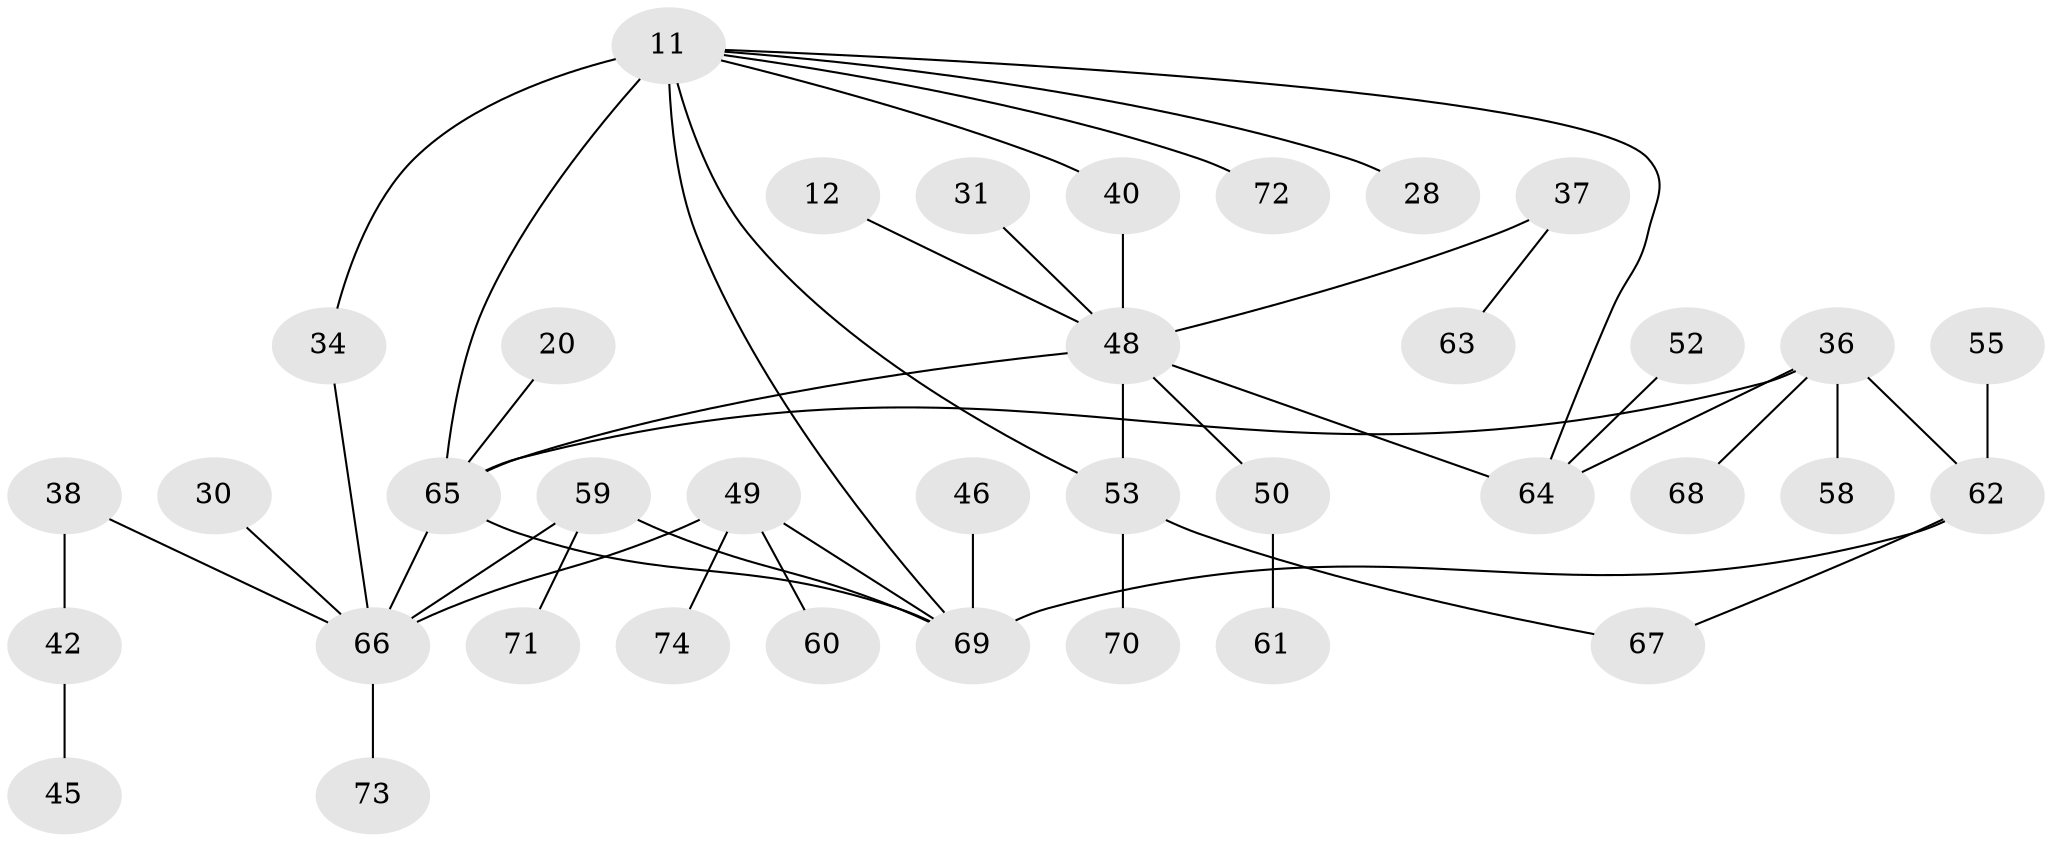 // original degree distribution, {5: 0.0945945945945946, 4: 0.08108108108108109, 6: 0.02702702702702703, 3: 0.16216216216216217, 1: 0.3108108108108108, 2: 0.32432432432432434}
// Generated by graph-tools (version 1.1) at 2025/02/03/05/25 17:02:35]
// undirected, 37 vertices, 46 edges
graph export_dot {
graph [start="1"]
  node [color=gray90,style=filled];
  11 [super="+6"];
  12;
  20;
  28;
  30;
  31;
  34;
  36 [super="+33"];
  37;
  38;
  40;
  42;
  45;
  46;
  48 [super="+5+3"];
  49 [super="+27"];
  50;
  52;
  53 [super="+1"];
  55;
  58;
  59 [super="+23+39+43+44"];
  60;
  61;
  62 [super="+41"];
  63;
  64 [super="+51"];
  65 [super="+13+17"];
  66 [super="+22+16+56+29+21"];
  67 [super="+57"];
  68;
  69 [super="+25+19"];
  70;
  71;
  72;
  73;
  74;
  11 -- 40;
  11 -- 72;
  11 -- 34;
  11 -- 53;
  11 -- 28;
  11 -- 65 [weight=3];
  11 -- 69;
  11 -- 64;
  12 -- 48;
  20 -- 65;
  30 -- 66;
  31 -- 48;
  34 -- 66;
  36 -- 58;
  36 -- 64;
  36 -- 65;
  36 -- 68;
  36 -- 62;
  37 -- 63;
  37 -- 48;
  38 -- 42;
  38 -- 66;
  40 -- 48;
  42 -- 45;
  46 -- 69;
  48 -- 53 [weight=3];
  48 -- 64;
  48 -- 65;
  48 -- 50;
  49 -- 69;
  49 -- 74;
  49 -- 60;
  49 -- 66;
  50 -- 61;
  52 -- 64;
  53 -- 70;
  53 -- 67;
  55 -- 62;
  59 -- 69;
  59 -- 66;
  59 -- 71;
  62 -- 69 [weight=2];
  62 -- 67;
  65 -- 66 [weight=2];
  65 -- 69;
  66 -- 73;
}
